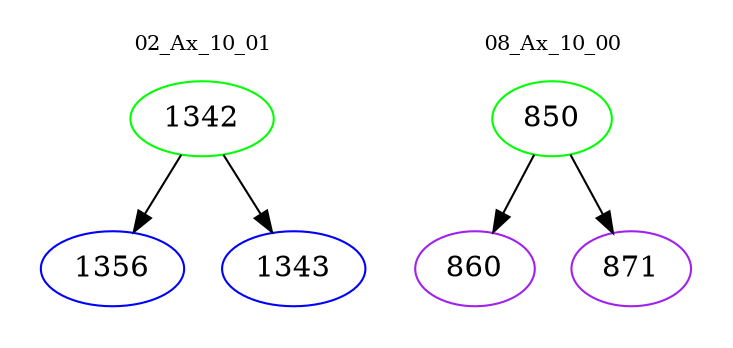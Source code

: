 digraph{
subgraph cluster_0 {
color = white
label = "02_Ax_10_01";
fontsize=10;
T0_1342 [label="1342", color="green"]
T0_1342 -> T0_1356 [color="black"]
T0_1356 [label="1356", color="blue"]
T0_1342 -> T0_1343 [color="black"]
T0_1343 [label="1343", color="blue"]
}
subgraph cluster_1 {
color = white
label = "08_Ax_10_00";
fontsize=10;
T1_850 [label="850", color="green"]
T1_850 -> T1_860 [color="black"]
T1_860 [label="860", color="purple"]
T1_850 -> T1_871 [color="black"]
T1_871 [label="871", color="purple"]
}
}
